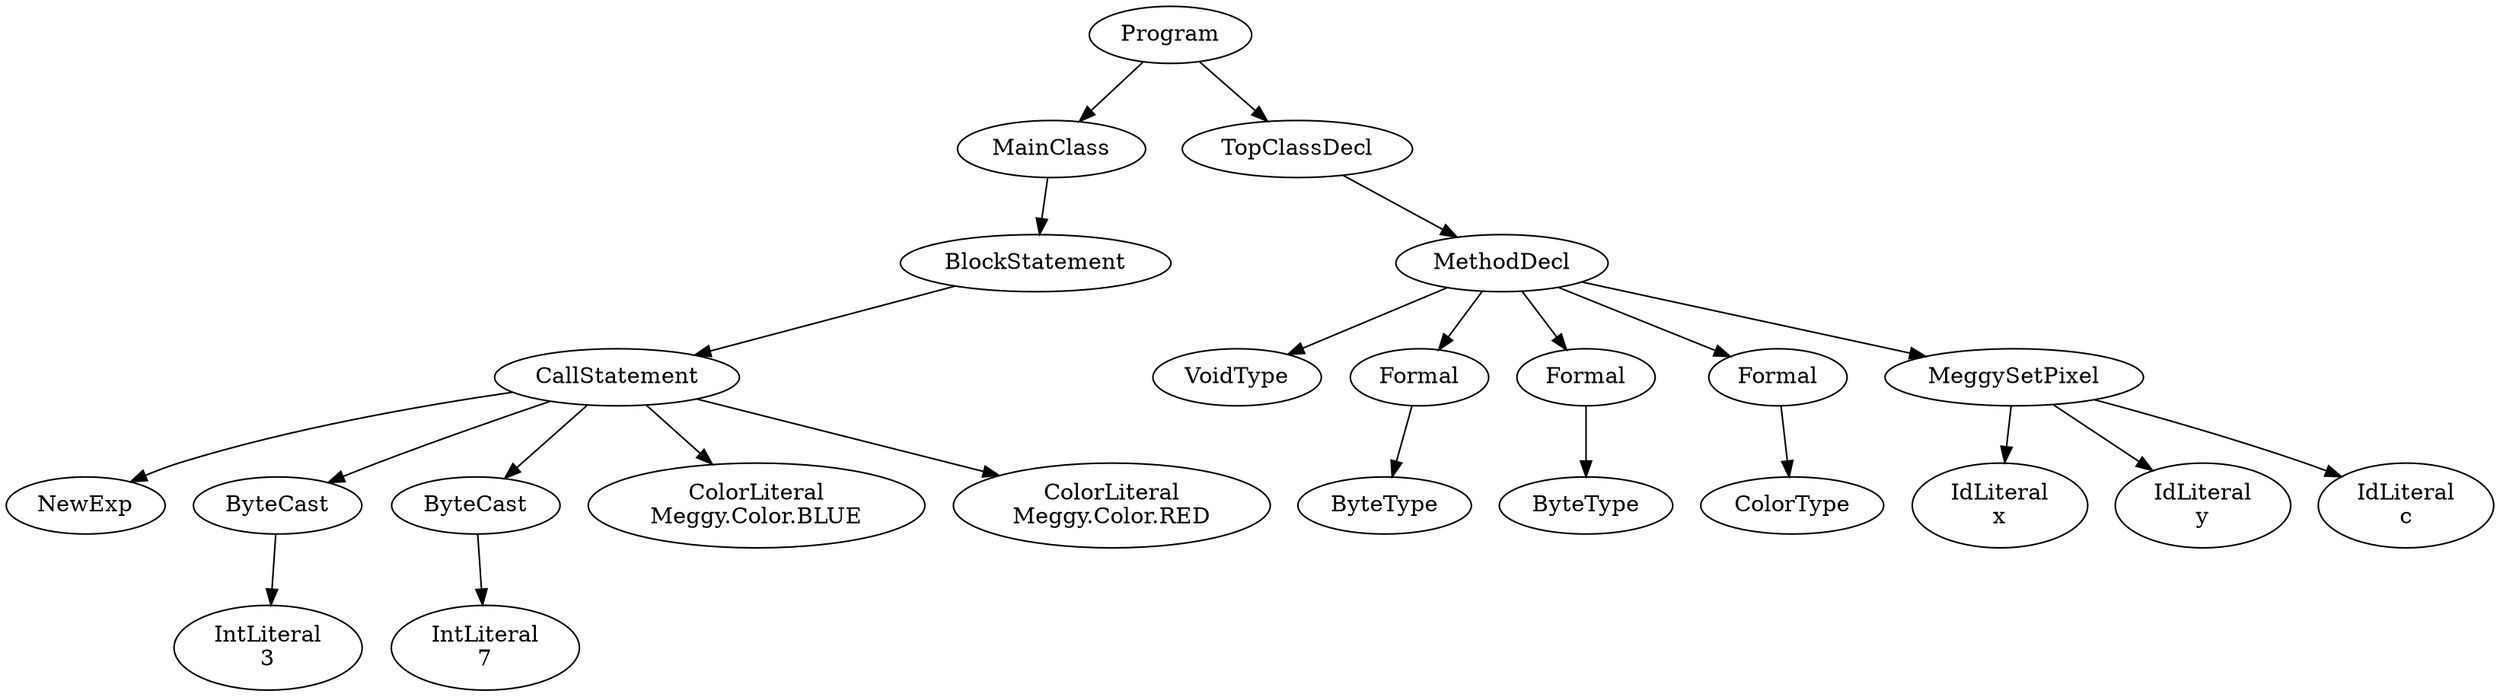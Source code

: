 digraph ASTGraph {
0 [ label="Program" ];
1 [ label="MainClass" ];
0 -> 1
2 [ label="BlockStatement" ];
1 -> 2
3 [ label="CallStatement" ];
2 -> 3
4 [ label="NewExp" ];
3 -> 4
5 [ label="ByteCast" ];
3 -> 5
6 [ label="IntLiteral\n3" ];
5 -> 6
7 [ label="ByteCast" ];
3 -> 7
8 [ label="IntLiteral\n7" ];
7 -> 8
9 [ label="ColorLiteral\nMeggy.Color.BLUE" ];
3 -> 9
10 [ label="ColorLiteral\nMeggy.Color.RED" ];
3 -> 10
11 [ label="TopClassDecl" ];
0 -> 11
12 [ label="MethodDecl" ];
11 -> 12
13 [ label="VoidType" ];
12 -> 13
14 [ label="Formal" ];
12 -> 14
15 [ label="ByteType" ];
14 -> 15
16 [ label="Formal" ];
12 -> 16
17 [ label="ByteType" ];
16 -> 17
18 [ label="Formal" ];
12 -> 18
19 [ label="ColorType" ];
18 -> 19
20 [ label="MeggySetPixel" ];
12 -> 20
21 [ label="IdLiteral\nx" ];
20 -> 21
22 [ label="IdLiteral\ny" ];
20 -> 22
23 [ label="IdLiteral\nc" ];
20 -> 23
}
